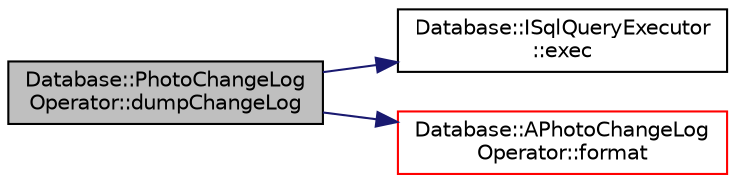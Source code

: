 digraph "Database::PhotoChangeLogOperator::dumpChangeLog"
{
 // LATEX_PDF_SIZE
  edge [fontname="Helvetica",fontsize="10",labelfontname="Helvetica",labelfontsize="10"];
  node [fontname="Helvetica",fontsize="10",shape=record];
  rankdir="LR";
  Node1 [label="Database::PhotoChangeLog\lOperator::dumpChangeLog",height=0.2,width=0.4,color="black", fillcolor="grey75", style="filled", fontcolor="black",tooltip=" "];
  Node1 -> Node2 [color="midnightblue",fontsize="10",style="solid",fontname="Helvetica"];
  Node2 [label="Database::ISqlQueryExecutor\l::exec",height=0.2,width=0.4,color="black", fillcolor="white", style="filled",URL="$struct_database_1_1_i_sql_query_executor.html#acfcd209fa4cb62eb1c1f99bbdd653131",tooltip=" "];
  Node1 -> Node3 [color="midnightblue",fontsize="10",style="solid",fontname="Helvetica"];
  Node3 [label="Database::APhotoChangeLog\lOperator::format",height=0.2,width=0.4,color="red", fillcolor="white", style="filled",URL="$class_database_1_1_a_photo_change_log_operator.html#aeac08b56514a15de2bc19e80a173afaf",tooltip=" "];
}
